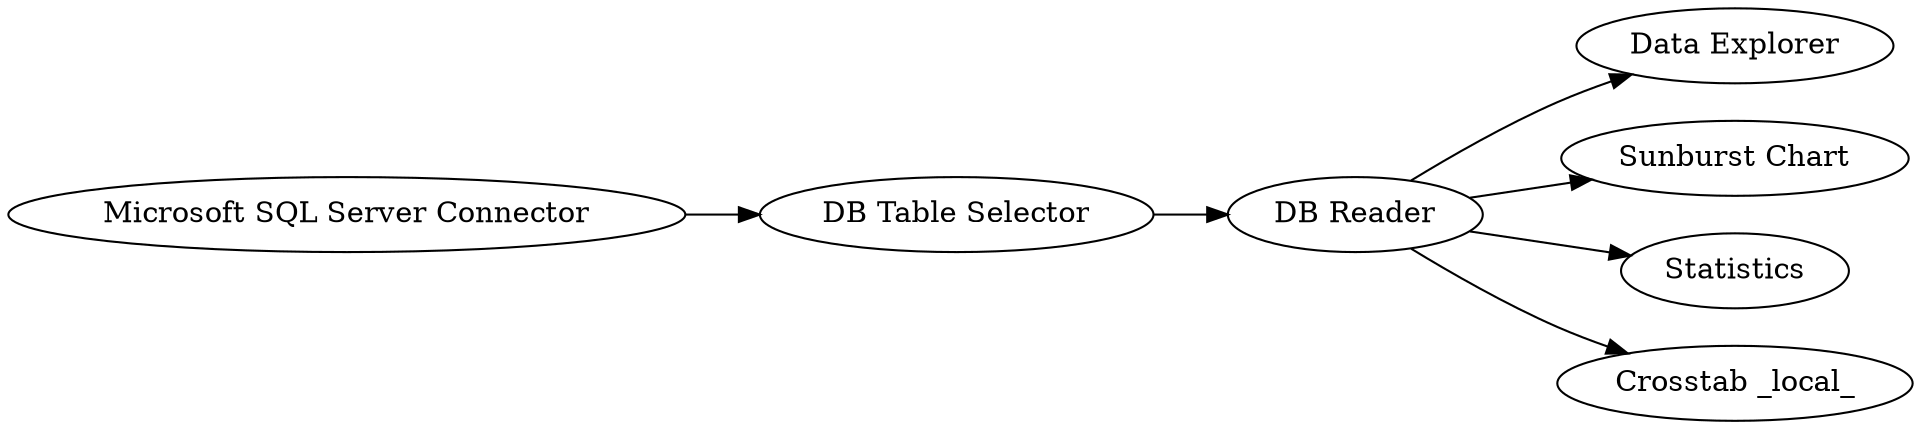 digraph {
	229 [label="Microsoft SQL Server Connector"]
	230 [label="DB Table Selector"]
	231 [label="DB Reader"]
	232 [label="Data Explorer"]
	233 [label="Sunburst Chart"]
	234 [label=Statistics]
	235 [label="Crosstab _local_"]
	229 -> 230
	230 -> 231
	231 -> 233
	231 -> 232
	231 -> 234
	231 -> 235
	rankdir=LR
}
